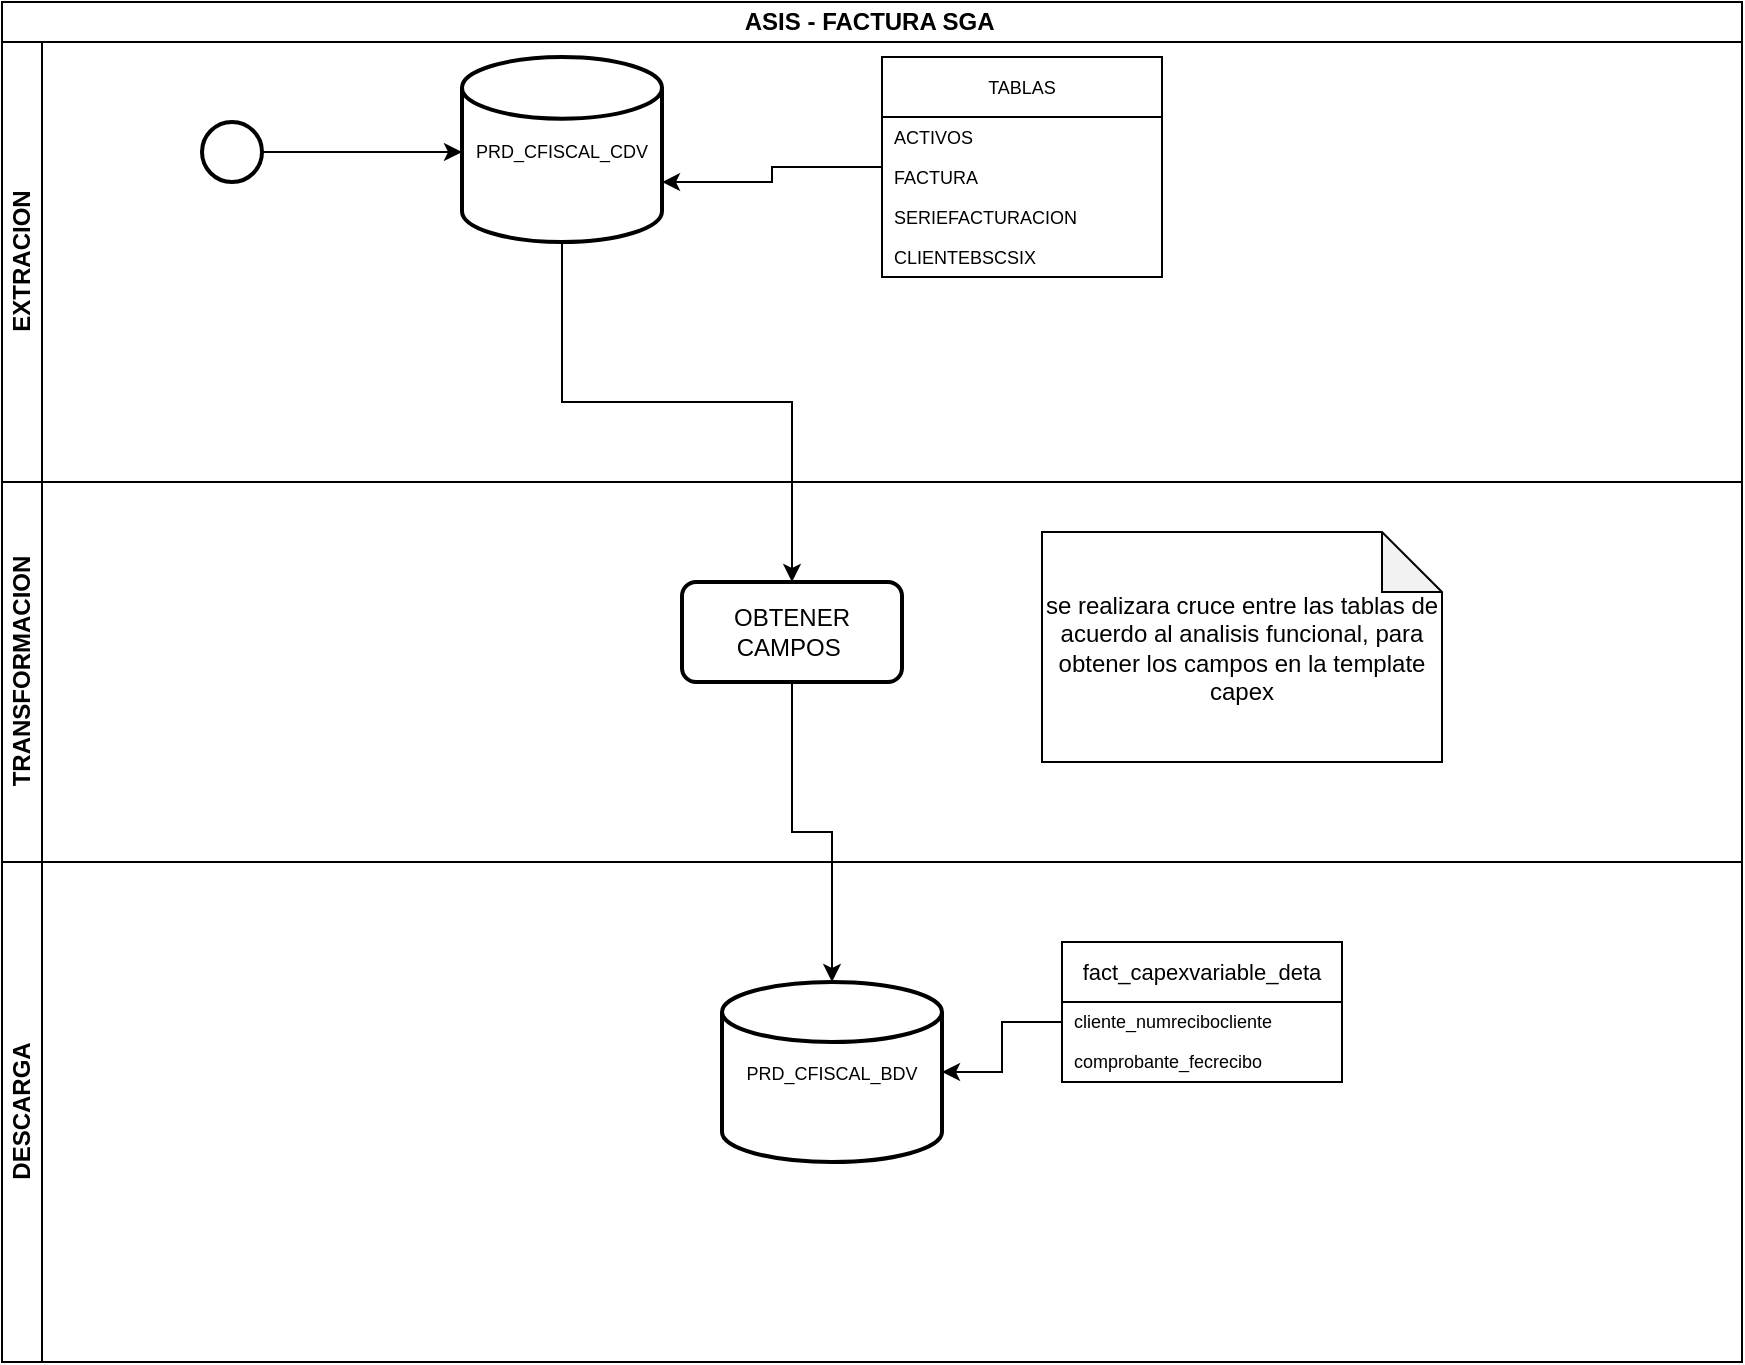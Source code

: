 <mxfile version="23.1.1" type="github">
  <diagram name="Página-1" id="xK2uwxEqdYXYNxIzqc5r">
    <mxGraphModel dx="1877" dy="1699" grid="1" gridSize="10" guides="1" tooltips="1" connect="1" arrows="1" fold="1" page="1" pageScale="1" pageWidth="827" pageHeight="1169" math="0" shadow="0">
      <root>
        <mxCell id="0" />
        <mxCell id="1" parent="0" />
        <mxCell id="loX29VUZp2f9A6N1KhK9-1" value="ASIS - FACTURA SGA&amp;nbsp;" style="swimlane;childLayout=stackLayout;resizeParent=1;resizeParentMax=0;horizontal=1;startSize=20;horizontalStack=0;html=1;" vertex="1" parent="1">
          <mxGeometry x="-130" y="-90" width="870" height="680" as="geometry" />
        </mxCell>
        <mxCell id="loX29VUZp2f9A6N1KhK9-2" value="EXTRACION" style="swimlane;startSize=20;horizontal=0;html=1;fontSize=12;" vertex="1" parent="loX29VUZp2f9A6N1KhK9-1">
          <mxGeometry y="20" width="870" height="220" as="geometry" />
        </mxCell>
        <mxCell id="loX29VUZp2f9A6N1KhK9-3" style="edgeStyle=orthogonalEdgeStyle;rounded=0;orthogonalLoop=1;jettySize=auto;html=1;" edge="1" parent="loX29VUZp2f9A6N1KhK9-2" source="loX29VUZp2f9A6N1KhK9-4">
          <mxGeometry relative="1" as="geometry">
            <mxPoint x="230" y="55" as="targetPoint" />
          </mxGeometry>
        </mxCell>
        <mxCell id="loX29VUZp2f9A6N1KhK9-4" value="" style="strokeWidth=2;html=1;shape=mxgraph.flowchart.start_2;whiteSpace=wrap;" vertex="1" parent="loX29VUZp2f9A6N1KhK9-2">
          <mxGeometry x="100" y="40" width="30" height="30" as="geometry" />
        </mxCell>
        <mxCell id="loX29VUZp2f9A6N1KhK9-5" value="&lt;font style=&quot;font-size: 9px;&quot;&gt;PRD_CFISCAL_CDV&lt;/font&gt;" style="strokeWidth=2;html=1;shape=mxgraph.flowchart.database;whiteSpace=wrap;" vertex="1" parent="loX29VUZp2f9A6N1KhK9-2">
          <mxGeometry x="230" y="7.5" width="100" height="92.5" as="geometry" />
        </mxCell>
        <mxCell id="loX29VUZp2f9A6N1KhK9-6" value="TABLAS" style="swimlane;fontStyle=0;childLayout=stackLayout;horizontal=1;startSize=30;horizontalStack=0;resizeParent=1;resizeParentMax=0;resizeLast=0;collapsible=1;marginBottom=0;whiteSpace=wrap;html=1;fontSize=9;" vertex="1" parent="loX29VUZp2f9A6N1KhK9-2">
          <mxGeometry x="440" y="7.5" width="140" height="110" as="geometry">
            <mxRectangle x="390" y="30" width="90" height="30" as="alternateBounds" />
          </mxGeometry>
        </mxCell>
        <mxCell id="loX29VUZp2f9A6N1KhK9-7" value="ACTIVOS" style="text;strokeColor=none;fillColor=none;align=left;verticalAlign=middle;spacingLeft=4;spacingRight=4;overflow=hidden;points=[[0,0.5],[1,0.5]];portConstraint=eastwest;rotatable=0;whiteSpace=wrap;html=1;fontSize=9;" vertex="1" parent="loX29VUZp2f9A6N1KhK9-6">
          <mxGeometry y="30" width="140" height="20" as="geometry" />
        </mxCell>
        <mxCell id="loX29VUZp2f9A6N1KhK9-8" value="FACTURA" style="text;strokeColor=none;fillColor=none;align=left;verticalAlign=middle;spacingLeft=4;spacingRight=4;overflow=hidden;points=[[0,0.5],[1,0.5]];portConstraint=eastwest;rotatable=0;whiteSpace=wrap;html=1;fontSize=9;" vertex="1" parent="loX29VUZp2f9A6N1KhK9-6">
          <mxGeometry y="50" width="140" height="20" as="geometry" />
        </mxCell>
        <mxCell id="loX29VUZp2f9A6N1KhK9-9" value="SERIEFACTURACION" style="text;strokeColor=none;fillColor=none;align=left;verticalAlign=middle;spacingLeft=4;spacingRight=4;overflow=hidden;points=[[0,0.5],[1,0.5]];portConstraint=eastwest;rotatable=0;whiteSpace=wrap;html=1;fontSize=9;" vertex="1" parent="loX29VUZp2f9A6N1KhK9-6">
          <mxGeometry y="70" width="140" height="20" as="geometry" />
        </mxCell>
        <mxCell id="loX29VUZp2f9A6N1KhK9-10" value="CLIENTEBSCSIX" style="text;strokeColor=none;fillColor=none;align=left;verticalAlign=middle;spacingLeft=4;spacingRight=4;overflow=hidden;points=[[0,0.5],[1,0.5]];portConstraint=eastwest;rotatable=0;whiteSpace=wrap;html=1;fontSize=9;" vertex="1" parent="loX29VUZp2f9A6N1KhK9-6">
          <mxGeometry y="90" width="140" height="20" as="geometry" />
        </mxCell>
        <mxCell id="loX29VUZp2f9A6N1KhK9-16" style="edgeStyle=orthogonalEdgeStyle;rounded=0;orthogonalLoop=1;jettySize=auto;html=1;entryX=1;entryY=0.676;entryDx=0;entryDy=0;entryPerimeter=0;" edge="1" parent="loX29VUZp2f9A6N1KhK9-2" source="loX29VUZp2f9A6N1KhK9-6" target="loX29VUZp2f9A6N1KhK9-5">
          <mxGeometry relative="1" as="geometry" />
        </mxCell>
        <mxCell id="loX29VUZp2f9A6N1KhK9-17" value="TRANSFORMACION" style="swimlane;startSize=20;horizontal=0;html=1;" vertex="1" parent="loX29VUZp2f9A6N1KhK9-1">
          <mxGeometry y="240" width="870" height="190" as="geometry" />
        </mxCell>
        <mxCell id="loX29VUZp2f9A6N1KhK9-18" value="OBTENER CAMPOS&amp;nbsp;" style="rounded=1;whiteSpace=wrap;html=1;absoluteArcSize=1;arcSize=14;strokeWidth=2;" vertex="1" parent="loX29VUZp2f9A6N1KhK9-17">
          <mxGeometry x="340" y="50" width="110" height="50" as="geometry" />
        </mxCell>
        <mxCell id="loX29VUZp2f9A6N1KhK9-19" value="se realizara cruce entre las tablas de acuerdo al analisis funcional, para obtener los campos en la template capex" style="shape=note;whiteSpace=wrap;html=1;backgroundOutline=1;darkOpacity=0.05;" vertex="1" parent="loX29VUZp2f9A6N1KhK9-17">
          <mxGeometry x="520" y="25" width="200" height="115" as="geometry" />
        </mxCell>
        <mxCell id="loX29VUZp2f9A6N1KhK9-20" value="DESCARGA" style="swimlane;startSize=20;horizontal=0;html=1;" vertex="1" parent="loX29VUZp2f9A6N1KhK9-1">
          <mxGeometry y="430" width="870" height="250" as="geometry" />
        </mxCell>
        <mxCell id="loX29VUZp2f9A6N1KhK9-21" value="&lt;font style=&quot;font-size: 9px;&quot;&gt;PRD_CFISCAL_BDV&lt;/font&gt;" style="strokeWidth=2;html=1;shape=mxgraph.flowchart.database;whiteSpace=wrap;" vertex="1" parent="loX29VUZp2f9A6N1KhK9-20">
          <mxGeometry x="360" y="60" width="110" height="90" as="geometry" />
        </mxCell>
        <mxCell id="loX29VUZp2f9A6N1KhK9-22" value="&lt;font style=&quot;font-size: 11px;&quot;&gt;fact_capexvariable_deta&lt;/font&gt;" style="swimlane;fontStyle=0;childLayout=stackLayout;horizontal=1;startSize=30;horizontalStack=0;resizeParent=1;resizeParentMax=0;resizeLast=0;collapsible=1;marginBottom=0;whiteSpace=wrap;html=1;fontSize=9;" vertex="1" parent="loX29VUZp2f9A6N1KhK9-20">
          <mxGeometry x="530" y="40" width="140" height="70" as="geometry">
            <mxRectangle x="390" y="30" width="90" height="30" as="alternateBounds" />
          </mxGeometry>
        </mxCell>
        <mxCell id="loX29VUZp2f9A6N1KhK9-23" value="cliente_numrecibocliente" style="text;strokeColor=none;fillColor=none;align=left;verticalAlign=middle;spacingLeft=4;spacingRight=4;overflow=hidden;points=[[0,0.5],[1,0.5]];portConstraint=eastwest;rotatable=0;whiteSpace=wrap;html=1;fontSize=9;" vertex="1" parent="loX29VUZp2f9A6N1KhK9-22">
          <mxGeometry y="30" width="140" height="20" as="geometry" />
        </mxCell>
        <mxCell id="loX29VUZp2f9A6N1KhK9-24" value="comprobante_fecrecibo" style="text;strokeColor=none;fillColor=none;align=left;verticalAlign=middle;spacingLeft=4;spacingRight=4;overflow=hidden;points=[[0,0.5],[1,0.5]];portConstraint=eastwest;rotatable=0;whiteSpace=wrap;html=1;fontSize=9;" vertex="1" parent="loX29VUZp2f9A6N1KhK9-22">
          <mxGeometry y="50" width="140" height="20" as="geometry" />
        </mxCell>
        <mxCell id="loX29VUZp2f9A6N1KhK9-30" style="edgeStyle=orthogonalEdgeStyle;rounded=0;orthogonalLoop=1;jettySize=auto;html=1;" edge="1" parent="loX29VUZp2f9A6N1KhK9-20" source="loX29VUZp2f9A6N1KhK9-23" target="loX29VUZp2f9A6N1KhK9-21">
          <mxGeometry relative="1" as="geometry" />
        </mxCell>
        <mxCell id="loX29VUZp2f9A6N1KhK9-31" style="edgeStyle=orthogonalEdgeStyle;rounded=0;orthogonalLoop=1;jettySize=auto;html=1;" edge="1" parent="loX29VUZp2f9A6N1KhK9-1" source="loX29VUZp2f9A6N1KhK9-5" target="loX29VUZp2f9A6N1KhK9-18">
          <mxGeometry relative="1" as="geometry">
            <Array as="points">
              <mxPoint x="280" y="200" />
              <mxPoint x="395" y="200" />
            </Array>
          </mxGeometry>
        </mxCell>
        <mxCell id="loX29VUZp2f9A6N1KhK9-32" style="edgeStyle=orthogonalEdgeStyle;rounded=0;orthogonalLoop=1;jettySize=auto;html=1;" edge="1" parent="loX29VUZp2f9A6N1KhK9-1" source="loX29VUZp2f9A6N1KhK9-18" target="loX29VUZp2f9A6N1KhK9-21">
          <mxGeometry relative="1" as="geometry" />
        </mxCell>
      </root>
    </mxGraphModel>
  </diagram>
</mxfile>
